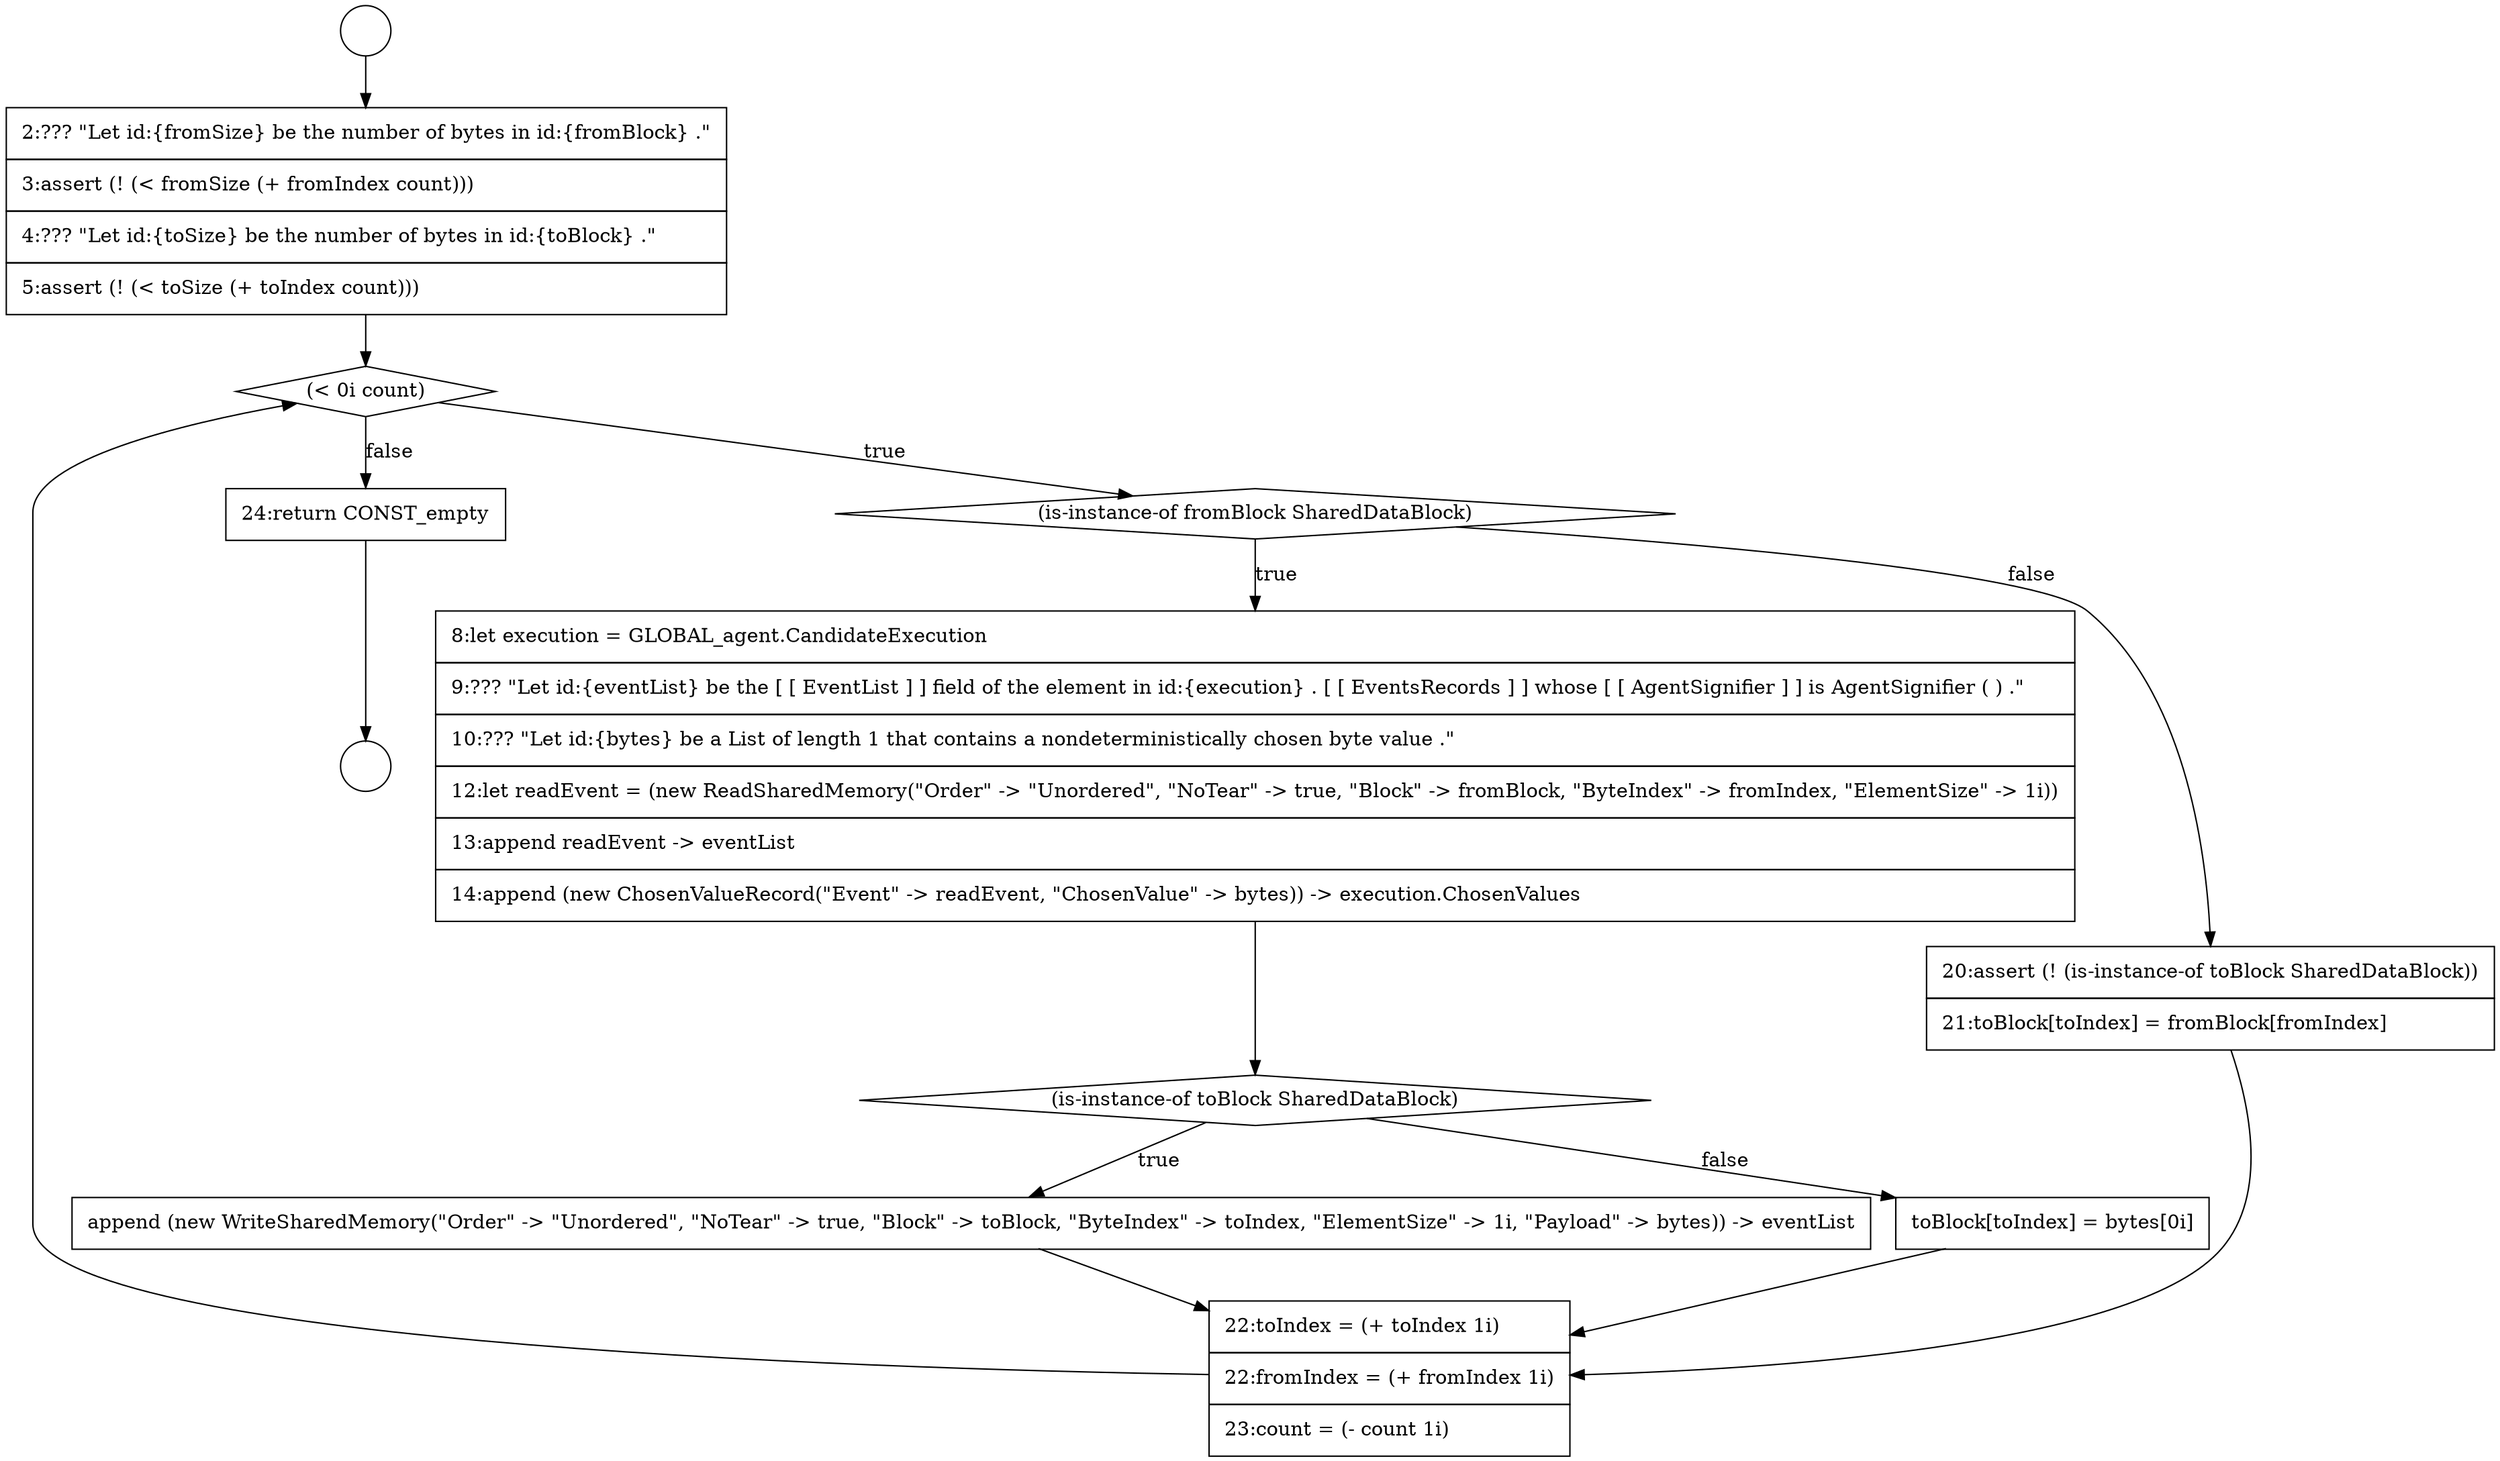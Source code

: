 digraph {
  node0 [shape=circle label=" " color="black" fillcolor="white" style=filled]
  node5 [shape=none, margin=0, label=<<font color="black">
    <table border="0" cellborder="1" cellspacing="0" cellpadding="10">
      <tr><td align="left">8:let execution = GLOBAL_agent.CandidateExecution</td></tr>
      <tr><td align="left">9:??? &quot;Let id:{eventList} be the [ [ EventList ] ] field of the element in id:{execution} . [ [ EventsRecords ] ] whose [ [ AgentSignifier ] ] is AgentSignifier ( ) .&quot;</td></tr>
      <tr><td align="left">10:??? &quot;Let id:{bytes} be a List of length 1 that contains a nondeterministically chosen byte value .&quot;</td></tr>
      <tr><td align="left">12:let readEvent = (new ReadSharedMemory(&quot;Order&quot; -&gt; &quot;Unordered&quot;, &quot;NoTear&quot; -&gt; true, &quot;Block&quot; -&gt; fromBlock, &quot;ByteIndex&quot; -&gt; fromIndex, &quot;ElementSize&quot; -&gt; 1i))</td></tr>
      <tr><td align="left">13:append readEvent -&gt; eventList</td></tr>
      <tr><td align="left">14:append (new ChosenValueRecord(&quot;Event&quot; -&gt; readEvent, &quot;ChosenValue&quot; -&gt; bytes)) -&gt; execution.ChosenValues</td></tr>
    </table>
  </font>> color="black" fillcolor="white" style=filled]
  node10 [shape=none, margin=0, label=<<font color="black">
    <table border="0" cellborder="1" cellspacing="0" cellpadding="10">
      <tr><td align="left">22:toIndex = (+ toIndex 1i)</td></tr>
      <tr><td align="left">22:fromIndex = (+ fromIndex 1i)</td></tr>
      <tr><td align="left">23:count = (- count 1i)</td></tr>
    </table>
  </font>> color="black" fillcolor="white" style=filled]
  node1 [shape=circle label=" " color="black" fillcolor="white" style=filled]
  node6 [shape=diamond, label=<<font color="black">(is-instance-of toBlock SharedDataBlock)</font>> color="black" fillcolor="white" style=filled]
  node9 [shape=none, margin=0, label=<<font color="black">
    <table border="0" cellborder="1" cellspacing="0" cellpadding="10">
      <tr><td align="left">20:assert (! (is-instance-of toBlock SharedDataBlock))</td></tr>
      <tr><td align="left">21:toBlock[toIndex] = fromBlock[fromIndex]</td></tr>
    </table>
  </font>> color="black" fillcolor="white" style=filled]
  node2 [shape=none, margin=0, label=<<font color="black">
    <table border="0" cellborder="1" cellspacing="0" cellpadding="10">
      <tr><td align="left">2:??? &quot;Let id:{fromSize} be the number of bytes in id:{fromBlock} .&quot;</td></tr>
      <tr><td align="left">3:assert (! (&lt; fromSize (+ fromIndex count)))</td></tr>
      <tr><td align="left">4:??? &quot;Let id:{toSize} be the number of bytes in id:{toBlock} .&quot;</td></tr>
      <tr><td align="left">5:assert (! (&lt; toSize (+ toIndex count)))</td></tr>
    </table>
  </font>> color="black" fillcolor="white" style=filled]
  node7 [shape=none, margin=0, label=<<font color="black">
    <table border="0" cellborder="1" cellspacing="0" cellpadding="10">
      <tr><td align="left">append (new WriteSharedMemory(&quot;Order&quot; -&gt; &quot;Unordered&quot;, &quot;NoTear&quot; -&gt; true, &quot;Block&quot; -&gt; toBlock, &quot;ByteIndex&quot; -&gt; toIndex, &quot;ElementSize&quot; -&gt; 1i, &quot;Payload&quot; -&gt; bytes)) -&gt; eventList</td></tr>
    </table>
  </font>> color="black" fillcolor="white" style=filled]
  node3 [shape=diamond, label=<<font color="black">(&lt; 0i count)</font>> color="black" fillcolor="white" style=filled]
  node11 [shape=none, margin=0, label=<<font color="black">
    <table border="0" cellborder="1" cellspacing="0" cellpadding="10">
      <tr><td align="left">24:return CONST_empty</td></tr>
    </table>
  </font>> color="black" fillcolor="white" style=filled]
  node8 [shape=none, margin=0, label=<<font color="black">
    <table border="0" cellborder="1" cellspacing="0" cellpadding="10">
      <tr><td align="left">toBlock[toIndex] = bytes[0i]</td></tr>
    </table>
  </font>> color="black" fillcolor="white" style=filled]
  node4 [shape=diamond, label=<<font color="black">(is-instance-of fromBlock SharedDataBlock)</font>> color="black" fillcolor="white" style=filled]
  node5 -> node6 [ color="black"]
  node2 -> node3 [ color="black"]
  node7 -> node10 [ color="black"]
  node0 -> node2 [ color="black"]
  node9 -> node10 [ color="black"]
  node10 -> node3 [ color="black"]
  node3 -> node4 [label=<<font color="black">true</font>> color="black"]
  node3 -> node11 [label=<<font color="black">false</font>> color="black"]
  node6 -> node7 [label=<<font color="black">true</font>> color="black"]
  node6 -> node8 [label=<<font color="black">false</font>> color="black"]
  node4 -> node5 [label=<<font color="black">true</font>> color="black"]
  node4 -> node9 [label=<<font color="black">false</font>> color="black"]
  node8 -> node10 [ color="black"]
  node11 -> node1 [ color="black"]
}
